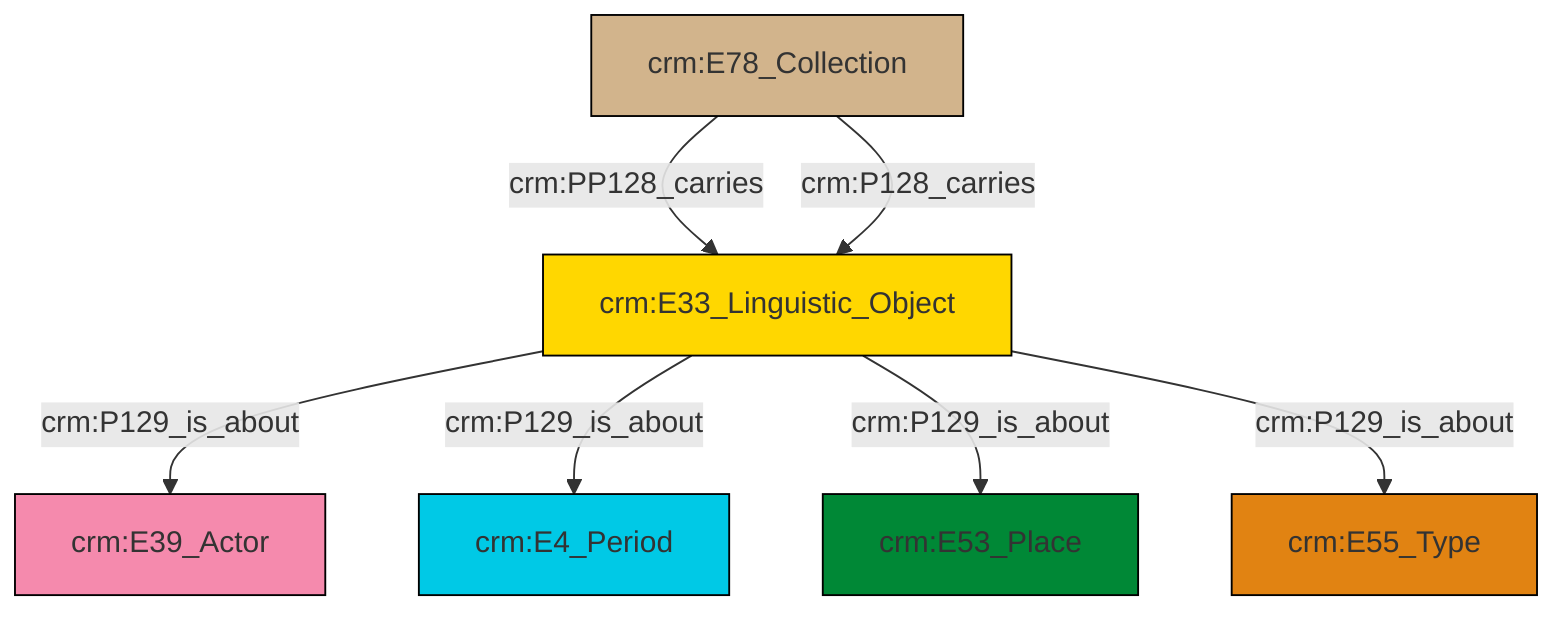 graph TD
classDef Literal fill:#f2f2f2,stroke:#000000;
classDef CRM_Entity fill:#FFFFFF,stroke:#000000;
classDef Temporal_Entity fill:#00C9E6, stroke:#000000;
classDef Type fill:#E18312, stroke:#000000;
classDef Time-Span fill:#2C9C91, stroke:#000000;
classDef Appellation fill:#FFEB7F, stroke:#000000;
classDef Place fill:#008836, stroke:#000000;
classDef Persistent_Item fill:#B266B2, stroke:#000000;
classDef Conceptual_Object fill:#FFD700, stroke:#000000;
classDef Physical_Thing fill:#D2B48C, stroke:#000000;
classDef Actor fill:#f58aad, stroke:#000000;
classDef PC_Classes fill:#4ce600, stroke:#000000;
classDef Multi fill:#cccccc,stroke:#000000;

0["crm:E33_Linguistic_Object"]:::Conceptual_Object -->|crm:P129_is_about| 1["crm:E39_Actor"]:::Actor
0["crm:E33_Linguistic_Object"]:::Conceptual_Object -->|crm:P129_is_about| 6["crm:E4_Period"]:::Temporal_Entity
2["crm:E78_Collection"]:::Physical_Thing -->|crm:PP128_carries| 0["crm:E33_Linguistic_Object"]:::Conceptual_Object
0["crm:E33_Linguistic_Object"]:::Conceptual_Object -->|crm:P129_is_about| 8["crm:E53_Place"]:::Place
0["crm:E33_Linguistic_Object"]:::Conceptual_Object -->|crm:P129_is_about| 4["crm:E55_Type"]:::Type
2["crm:E78_Collection"]:::Physical_Thing -->|crm:P128_carries| 0["crm:E33_Linguistic_Object"]:::Conceptual_Object